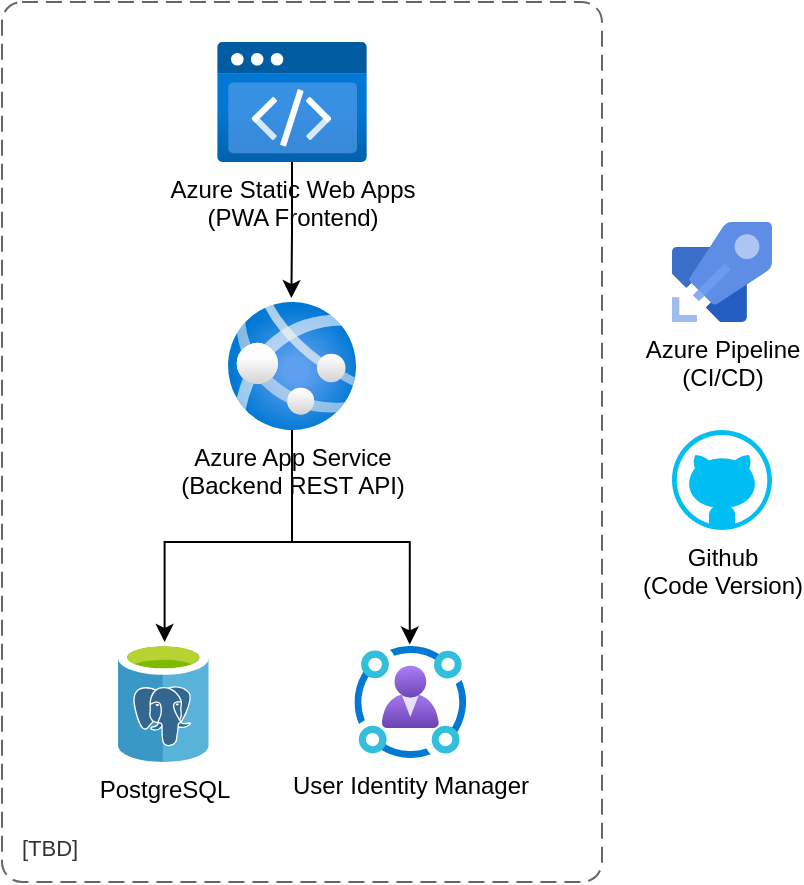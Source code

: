 <mxfile version="24.7.17">
  <diagram name="Page-1" id="WZHu8eKt9crjfBHOhLsw">
    <mxGraphModel dx="1050" dy="611" grid="1" gridSize="10" guides="1" tooltips="1" connect="1" arrows="1" fold="1" page="1" pageScale="1" pageWidth="850" pageHeight="1100" math="0" shadow="0">
      <root>
        <mxCell id="0" />
        <mxCell id="1" parent="0" />
        <mxCell id="kUtCs6Tmtpq1YtgtSmsP-3" value="PostgreSQL" style="image;sketch=0;aspect=fixed;html=1;points=[];align=center;fontSize=12;image=img/lib/mscae/Azure_Database_for_PostgreSQL_servers.svg;" vertex="1" parent="1">
          <mxGeometry x="97.86" y="330" width="45.6" height="60" as="geometry" />
        </mxCell>
        <mxCell id="kUtCs6Tmtpq1YtgtSmsP-4" value="User Identity Manager" style="image;aspect=fixed;html=1;points=[];align=center;fontSize=12;image=img/lib/azure2/identity/Identity_Governance.svg;" vertex="1" parent="1">
          <mxGeometry x="216.15" y="332" width="56" height="56" as="geometry" />
        </mxCell>
        <mxCell id="kUtCs6Tmtpq1YtgtSmsP-13" style="edgeStyle=orthogonalEdgeStyle;rounded=0;orthogonalLoop=1;jettySize=auto;html=1;" edge="1" parent="1" source="kUtCs6Tmtpq1YtgtSmsP-8" target="kUtCs6Tmtpq1YtgtSmsP-3">
          <mxGeometry relative="1" as="geometry">
            <Array as="points">
              <mxPoint x="185.32" y="280" />
              <mxPoint x="121.32" y="280" />
            </Array>
          </mxGeometry>
        </mxCell>
        <mxCell id="kUtCs6Tmtpq1YtgtSmsP-8" value="Azure App Service&lt;br&gt;(Backend REST API)" style="image;aspect=fixed;html=1;points=[];align=center;fontSize=12;image=img/lib/azure2/compute/App_Services.svg;" vertex="1" parent="1">
          <mxGeometry x="153.01" y="160" width="64" height="64" as="geometry" />
        </mxCell>
        <mxCell id="kUtCs6Tmtpq1YtgtSmsP-9" value="&lt;div&gt;Azure Static Web Apps&lt;/div&gt;(PWA Frontend)" style="image;aspect=fixed;html=1;points=[];align=center;fontSize=12;image=img/lib/azure2/preview/Static_Apps.svg;" vertex="1" parent="1">
          <mxGeometry x="147.23" y="30" width="75.56" height="60" as="geometry" />
        </mxCell>
        <mxCell id="kUtCs6Tmtpq1YtgtSmsP-16" style="edgeStyle=orthogonalEdgeStyle;rounded=0;orthogonalLoop=1;jettySize=auto;html=1;entryX=0.495;entryY=-0.014;entryDx=0;entryDy=0;entryPerimeter=0;" edge="1" parent="1" source="kUtCs6Tmtpq1YtgtSmsP-8" target="kUtCs6Tmtpq1YtgtSmsP-4">
          <mxGeometry relative="1" as="geometry">
            <Array as="points">
              <mxPoint x="185.32" y="280" />
              <mxPoint x="244.32" y="280" />
            </Array>
          </mxGeometry>
        </mxCell>
        <mxCell id="kUtCs6Tmtpq1YtgtSmsP-21" style="edgeStyle=orthogonalEdgeStyle;rounded=0;orthogonalLoop=1;jettySize=auto;html=1;entryX=0.495;entryY=-0.031;entryDx=0;entryDy=0;entryPerimeter=0;" edge="1" parent="1" source="kUtCs6Tmtpq1YtgtSmsP-9" target="kUtCs6Tmtpq1YtgtSmsP-8">
          <mxGeometry relative="1" as="geometry">
            <mxPoint x="143.099" y="69.607" as="targetPoint" />
          </mxGeometry>
        </mxCell>
        <object placeholders="1" c4Name="&#xa;" c4Type="ContainerScopeBoundary" c4Application="TBD" label="&lt;font style=&quot;font-size: 16px&quot;&gt;&lt;b&gt;&lt;div style=&quot;text-align: left&quot;&gt;%c4Name%&lt;/div&gt;&lt;/b&gt;&lt;/font&gt;&lt;div style=&quot;text-align: left&quot;&gt;[%c4Application%]&lt;/div&gt;" id="kUtCs6Tmtpq1YtgtSmsP-22">
          <mxCell style="rounded=1;fontSize=11;whiteSpace=wrap;html=1;dashed=1;arcSize=20;fillColor=none;strokeColor=#666666;fontColor=#333333;labelBackgroundColor=none;align=left;verticalAlign=bottom;labelBorderColor=none;spacingTop=0;spacing=10;dashPattern=8 4;metaEdit=1;rotatable=0;perimeter=rectanglePerimeter;noLabel=0;labelPadding=0;allowArrows=0;connectable=0;expand=0;recursiveResize=0;editable=1;pointerEvents=0;absoluteArcSize=1;points=[[0.25,0,0],[0.5,0,0],[0.75,0,0],[1,0.25,0],[1,0.5,0],[1,0.75,0],[0.75,1,0],[0.5,1,0],[0.25,1,0],[0,0.75,0],[0,0.5,0],[0,0.25,0]];" vertex="1" parent="1">
            <mxGeometry x="40" y="10" width="300" height="440" as="geometry" />
          </mxCell>
        </object>
        <mxCell id="kUtCs6Tmtpq1YtgtSmsP-23" value="Azure Pipeline&lt;div&gt;(CI/CD)&lt;/div&gt;" style="image;sketch=0;aspect=fixed;html=1;points=[];align=center;fontSize=12;image=img/lib/mscae/Azure_Pipelines.svg;" vertex="1" parent="1">
          <mxGeometry x="375" y="120" width="50" height="50" as="geometry" />
        </mxCell>
        <mxCell id="kUtCs6Tmtpq1YtgtSmsP-26" value="Github&lt;div&gt;(Code Version)&lt;/div&gt;" style="verticalLabelPosition=bottom;html=1;verticalAlign=top;align=center;strokeColor=none;fillColor=#00BEF2;shape=mxgraph.azure.github_code;pointerEvents=1;" vertex="1" parent="1">
          <mxGeometry x="375" y="224" width="50" height="50" as="geometry" />
        </mxCell>
      </root>
    </mxGraphModel>
  </diagram>
</mxfile>

